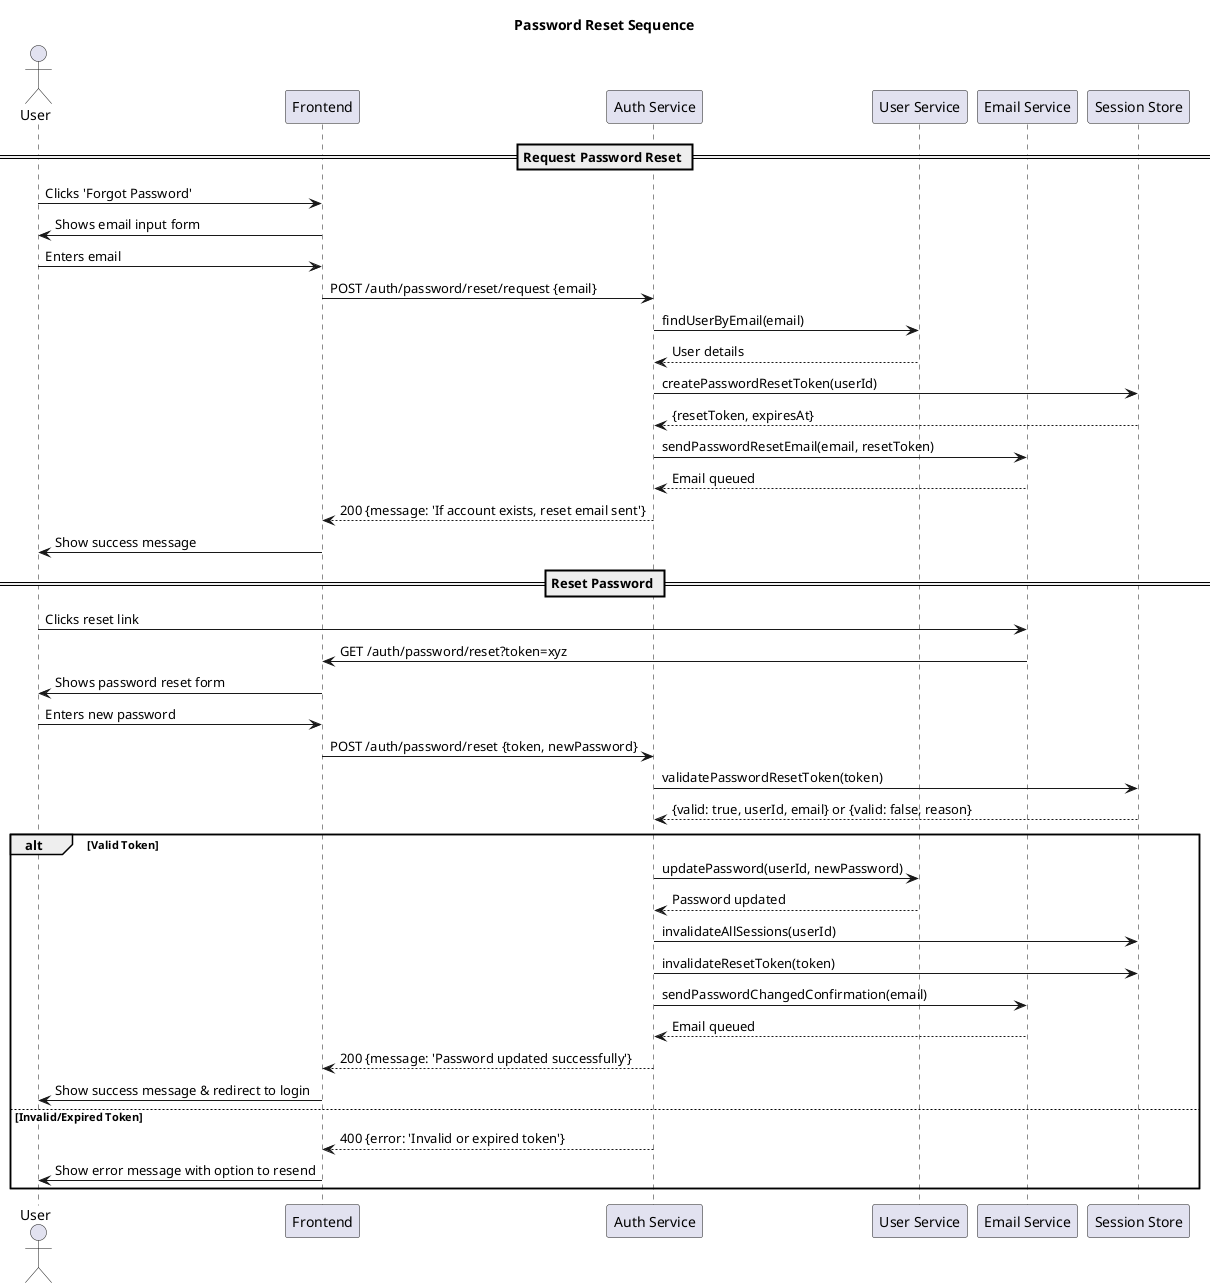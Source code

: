 @startuml password_reset_sequence

title Password Reset Sequence

actor User
participant "Frontend" as FE
participant "Auth Service" as Auth
participant "User Service" as UserSvc
participant "Email Service" as Email
participant "Session Store" as Session

== Request Password Reset ==
User -> FE: Clicks 'Forgot Password'
FE -> User: Shows email input form
User -> FE: Enters email
FE -> Auth: POST /auth/password/reset/request {email}

Auth -> UserSvc: findUserByEmail(email)
UserSvc --> Auth: User details

Auth -> Session: createPasswordResetToken(userId)
Session --> Auth: {resetToken, expiresAt}

Auth -> Email: sendPasswordResetEmail(email, resetToken)
Email --> Auth: Email queued

Auth --> FE: 200 {message: 'If account exists, reset email sent'}
FE -> User: Show success message

== Reset Password ==
User -> Email: Clicks reset link
Email -> FE: GET /auth/password/reset?token=xyz
FE -> User: Shows password reset form

User -> FE: Enters new password
FE -> Auth: POST /auth/password/reset {token, newPassword}

Auth -> Session: validatePasswordResetToken(token)
Session --> Auth: {valid: true, userId, email} or {valid: false, reason}

alt Valid Token
    Auth -> UserSvc: updatePassword(userId, newPassword)
    UserSvc --> Auth: Password updated
    
    Auth -> Session: invalidateAllSessions(userId)
    Auth -> Session: invalidateResetToken(token)
    
    Auth -> Email: sendPasswordChangedConfirmation(email)
    Email --> Auth: Email queued
    
    Auth --> FE: 200 {message: 'Password updated successfully'}
    FE -> User: Show success message & redirect to login
else Invalid/Expired Token
    Auth --> FE: 400 {error: 'Invalid or expired token'}
    FE -> User: Show error message with option to resend
end

@enduml
